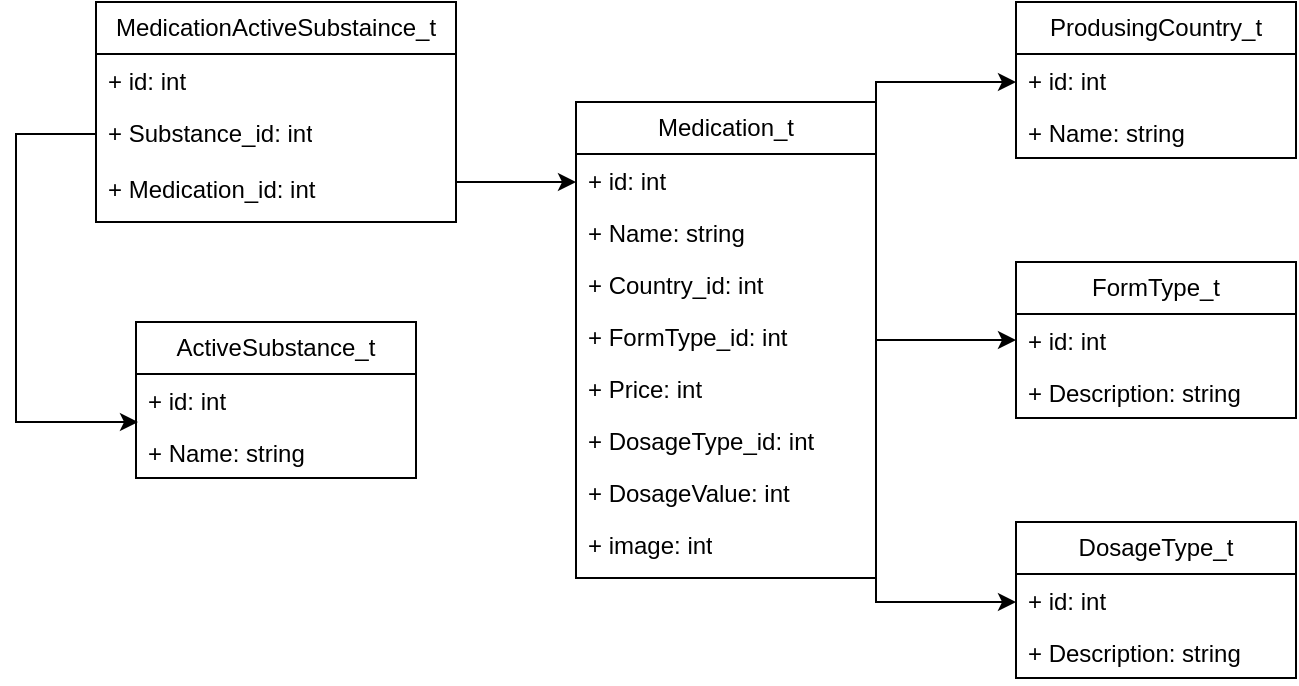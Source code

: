 <mxfile version="27.0.6">
  <diagram id="C5RBs43oDa-KdzZeNtuy" name="Page-1">
    <mxGraphModel dx="894" dy="419" grid="1" gridSize="10" guides="1" tooltips="1" connect="1" arrows="1" fold="1" page="1" pageScale="1" pageWidth="827" pageHeight="1169" math="0" shadow="0">
      <root>
        <mxCell id="WIyWlLk6GJQsqaUBKTNV-0" />
        <mxCell id="WIyWlLk6GJQsqaUBKTNV-1" parent="WIyWlLk6GJQsqaUBKTNV-0" />
        <mxCell id="TsyOA3JNA3Ic3AeVn1yb-0" value="Medication_t" style="swimlane;fontStyle=0;childLayout=stackLayout;horizontal=1;startSize=26;fillColor=none;horizontalStack=0;resizeParent=1;resizeParentMax=0;resizeLast=0;collapsible=1;marginBottom=0;whiteSpace=wrap;html=1;" vertex="1" parent="WIyWlLk6GJQsqaUBKTNV-1">
          <mxGeometry x="340" y="200" width="150" height="238" as="geometry" />
        </mxCell>
        <mxCell id="TsyOA3JNA3Ic3AeVn1yb-5" value="+ id: int" style="text;strokeColor=none;fillColor=none;align=left;verticalAlign=top;spacingLeft=4;spacingRight=4;overflow=hidden;rotatable=0;points=[[0,0.5],[1,0.5]];portConstraint=eastwest;whiteSpace=wrap;html=1;" vertex="1" parent="TsyOA3JNA3Ic3AeVn1yb-0">
          <mxGeometry y="26" width="150" height="26" as="geometry" />
        </mxCell>
        <mxCell id="TsyOA3JNA3Ic3AeVn1yb-6" value="+ Name: string" style="text;strokeColor=none;fillColor=none;align=left;verticalAlign=top;spacingLeft=4;spacingRight=4;overflow=hidden;rotatable=0;points=[[0,0.5],[1,0.5]];portConstraint=eastwest;whiteSpace=wrap;html=1;" vertex="1" parent="TsyOA3JNA3Ic3AeVn1yb-0">
          <mxGeometry y="52" width="150" height="26" as="geometry" />
        </mxCell>
        <mxCell id="TsyOA3JNA3Ic3AeVn1yb-7" value="+ Country_id: int" style="text;strokeColor=none;fillColor=none;align=left;verticalAlign=top;spacingLeft=4;spacingRight=4;overflow=hidden;rotatable=0;points=[[0,0.5],[1,0.5]];portConstraint=eastwest;whiteSpace=wrap;html=1;" vertex="1" parent="TsyOA3JNA3Ic3AeVn1yb-0">
          <mxGeometry y="78" width="150" height="26" as="geometry" />
        </mxCell>
        <mxCell id="TsyOA3JNA3Ic3AeVn1yb-8" value="+ FormType_id: int" style="text;strokeColor=none;fillColor=none;align=left;verticalAlign=top;spacingLeft=4;spacingRight=4;overflow=hidden;rotatable=0;points=[[0,0.5],[1,0.5]];portConstraint=eastwest;whiteSpace=wrap;html=1;" vertex="1" parent="TsyOA3JNA3Ic3AeVn1yb-0">
          <mxGeometry y="104" width="150" height="26" as="geometry" />
        </mxCell>
        <mxCell id="TsyOA3JNA3Ic3AeVn1yb-9" value="+ Price: int" style="text;strokeColor=none;fillColor=none;align=left;verticalAlign=top;spacingLeft=4;spacingRight=4;overflow=hidden;rotatable=0;points=[[0,0.5],[1,0.5]];portConstraint=eastwest;whiteSpace=wrap;html=1;" vertex="1" parent="TsyOA3JNA3Ic3AeVn1yb-0">
          <mxGeometry y="130" width="150" height="26" as="geometry" />
        </mxCell>
        <mxCell id="TsyOA3JNA3Ic3AeVn1yb-10" value="+ DosageType_id: int" style="text;strokeColor=none;fillColor=none;align=left;verticalAlign=top;spacingLeft=4;spacingRight=4;overflow=hidden;rotatable=0;points=[[0,0.5],[1,0.5]];portConstraint=eastwest;whiteSpace=wrap;html=1;" vertex="1" parent="TsyOA3JNA3Ic3AeVn1yb-0">
          <mxGeometry y="156" width="150" height="26" as="geometry" />
        </mxCell>
        <mxCell id="TsyOA3JNA3Ic3AeVn1yb-11" value="+ DosageValue: int" style="text;strokeColor=none;fillColor=none;align=left;verticalAlign=top;spacingLeft=4;spacingRight=4;overflow=hidden;rotatable=0;points=[[0,0.5],[1,0.5]];portConstraint=eastwest;whiteSpace=wrap;html=1;" vertex="1" parent="TsyOA3JNA3Ic3AeVn1yb-0">
          <mxGeometry y="182" width="150" height="26" as="geometry" />
        </mxCell>
        <mxCell id="TsyOA3JNA3Ic3AeVn1yb-12" value="+ image: int" style="text;strokeColor=none;fillColor=none;align=left;verticalAlign=top;spacingLeft=4;spacingRight=4;overflow=hidden;rotatable=0;points=[[0,0.5],[1,0.5]];portConstraint=eastwest;whiteSpace=wrap;html=1;" vertex="1" parent="TsyOA3JNA3Ic3AeVn1yb-0">
          <mxGeometry y="208" width="150" height="30" as="geometry" />
        </mxCell>
        <mxCell id="TsyOA3JNA3Ic3AeVn1yb-13" value="ProdusingCountry_t" style="swimlane;fontStyle=0;childLayout=stackLayout;horizontal=1;startSize=26;fillColor=none;horizontalStack=0;resizeParent=1;resizeParentMax=0;resizeLast=0;collapsible=1;marginBottom=0;whiteSpace=wrap;html=1;" vertex="1" parent="WIyWlLk6GJQsqaUBKTNV-1">
          <mxGeometry x="560" y="150" width="140" height="78" as="geometry" />
        </mxCell>
        <mxCell id="TsyOA3JNA3Ic3AeVn1yb-14" value="+ id: int" style="text;strokeColor=none;fillColor=none;align=left;verticalAlign=top;spacingLeft=4;spacingRight=4;overflow=hidden;rotatable=0;points=[[0,0.5],[1,0.5]];portConstraint=eastwest;whiteSpace=wrap;html=1;" vertex="1" parent="TsyOA3JNA3Ic3AeVn1yb-13">
          <mxGeometry y="26" width="140" height="26" as="geometry" />
        </mxCell>
        <mxCell id="TsyOA3JNA3Ic3AeVn1yb-15" value="+ Name: string" style="text;strokeColor=none;fillColor=none;align=left;verticalAlign=top;spacingLeft=4;spacingRight=4;overflow=hidden;rotatable=0;points=[[0,0.5],[1,0.5]];portConstraint=eastwest;whiteSpace=wrap;html=1;" vertex="1" parent="TsyOA3JNA3Ic3AeVn1yb-13">
          <mxGeometry y="52" width="140" height="26" as="geometry" />
        </mxCell>
        <mxCell id="TsyOA3JNA3Ic3AeVn1yb-17" value="FormType_t" style="swimlane;fontStyle=0;childLayout=stackLayout;horizontal=1;startSize=26;fillColor=none;horizontalStack=0;resizeParent=1;resizeParentMax=0;resizeLast=0;collapsible=1;marginBottom=0;whiteSpace=wrap;html=1;" vertex="1" parent="WIyWlLk6GJQsqaUBKTNV-1">
          <mxGeometry x="560" y="280" width="140" height="78" as="geometry" />
        </mxCell>
        <mxCell id="TsyOA3JNA3Ic3AeVn1yb-18" value="+ id: int" style="text;strokeColor=none;fillColor=none;align=left;verticalAlign=top;spacingLeft=4;spacingRight=4;overflow=hidden;rotatable=0;points=[[0,0.5],[1,0.5]];portConstraint=eastwest;whiteSpace=wrap;html=1;" vertex="1" parent="TsyOA3JNA3Ic3AeVn1yb-17">
          <mxGeometry y="26" width="140" height="26" as="geometry" />
        </mxCell>
        <mxCell id="TsyOA3JNA3Ic3AeVn1yb-19" value="+ Description: string" style="text;strokeColor=none;fillColor=none;align=left;verticalAlign=top;spacingLeft=4;spacingRight=4;overflow=hidden;rotatable=0;points=[[0,0.5],[1,0.5]];portConstraint=eastwest;whiteSpace=wrap;html=1;" vertex="1" parent="TsyOA3JNA3Ic3AeVn1yb-17">
          <mxGeometry y="52" width="140" height="26" as="geometry" />
        </mxCell>
        <mxCell id="TsyOA3JNA3Ic3AeVn1yb-23" value="DosageType_t" style="swimlane;fontStyle=0;childLayout=stackLayout;horizontal=1;startSize=26;fillColor=none;horizontalStack=0;resizeParent=1;resizeParentMax=0;resizeLast=0;collapsible=1;marginBottom=0;whiteSpace=wrap;html=1;" vertex="1" parent="WIyWlLk6GJQsqaUBKTNV-1">
          <mxGeometry x="560" y="410" width="140" height="78" as="geometry" />
        </mxCell>
        <mxCell id="TsyOA3JNA3Ic3AeVn1yb-24" value="+ id: int" style="text;strokeColor=none;fillColor=none;align=left;verticalAlign=top;spacingLeft=4;spacingRight=4;overflow=hidden;rotatable=0;points=[[0,0.5],[1,0.5]];portConstraint=eastwest;whiteSpace=wrap;html=1;" vertex="1" parent="TsyOA3JNA3Ic3AeVn1yb-23">
          <mxGeometry y="26" width="140" height="26" as="geometry" />
        </mxCell>
        <mxCell id="TsyOA3JNA3Ic3AeVn1yb-25" value="+ Description: string" style="text;strokeColor=none;fillColor=none;align=left;verticalAlign=top;spacingLeft=4;spacingRight=4;overflow=hidden;rotatable=0;points=[[0,0.5],[1,0.5]];portConstraint=eastwest;whiteSpace=wrap;html=1;" vertex="1" parent="TsyOA3JNA3Ic3AeVn1yb-23">
          <mxGeometry y="52" width="140" height="26" as="geometry" />
        </mxCell>
        <mxCell id="TsyOA3JNA3Ic3AeVn1yb-26" value="ActiveSubstance_t" style="swimlane;fontStyle=0;childLayout=stackLayout;horizontal=1;startSize=26;fillColor=none;horizontalStack=0;resizeParent=1;resizeParentMax=0;resizeLast=0;collapsible=1;marginBottom=0;whiteSpace=wrap;html=1;" vertex="1" parent="WIyWlLk6GJQsqaUBKTNV-1">
          <mxGeometry x="120" y="310" width="140" height="78" as="geometry" />
        </mxCell>
        <mxCell id="TsyOA3JNA3Ic3AeVn1yb-27" value="+ id: int" style="text;strokeColor=none;fillColor=none;align=left;verticalAlign=top;spacingLeft=4;spacingRight=4;overflow=hidden;rotatable=0;points=[[0,0.5],[1,0.5]];portConstraint=eastwest;whiteSpace=wrap;html=1;" vertex="1" parent="TsyOA3JNA3Ic3AeVn1yb-26">
          <mxGeometry y="26" width="140" height="26" as="geometry" />
        </mxCell>
        <mxCell id="TsyOA3JNA3Ic3AeVn1yb-28" value="+ Name: string" style="text;strokeColor=none;fillColor=none;align=left;verticalAlign=top;spacingLeft=4;spacingRight=4;overflow=hidden;rotatable=0;points=[[0,0.5],[1,0.5]];portConstraint=eastwest;whiteSpace=wrap;html=1;" vertex="1" parent="TsyOA3JNA3Ic3AeVn1yb-26">
          <mxGeometry y="52" width="140" height="26" as="geometry" />
        </mxCell>
        <mxCell id="TsyOA3JNA3Ic3AeVn1yb-29" value="MedicationActiveSubstaince_t" style="swimlane;fontStyle=0;childLayout=stackLayout;horizontal=1;startSize=26;fillColor=none;horizontalStack=0;resizeParent=1;resizeParentMax=0;resizeLast=0;collapsible=1;marginBottom=0;whiteSpace=wrap;html=1;" vertex="1" parent="WIyWlLk6GJQsqaUBKTNV-1">
          <mxGeometry x="100" y="150" width="180" height="110" as="geometry" />
        </mxCell>
        <mxCell id="TsyOA3JNA3Ic3AeVn1yb-30" value="+ id: int" style="text;strokeColor=none;fillColor=none;align=left;verticalAlign=top;spacingLeft=4;spacingRight=4;overflow=hidden;rotatable=0;points=[[0,0.5],[1,0.5]];portConstraint=eastwest;whiteSpace=wrap;html=1;" vertex="1" parent="TsyOA3JNA3Ic3AeVn1yb-29">
          <mxGeometry y="26" width="180" height="26" as="geometry" />
        </mxCell>
        <mxCell id="TsyOA3JNA3Ic3AeVn1yb-31" value="+ Substance_id: int" style="text;strokeColor=none;fillColor=none;align=left;verticalAlign=top;spacingLeft=4;spacingRight=4;overflow=hidden;rotatable=0;points=[[0,0.5],[1,0.5]];portConstraint=eastwest;whiteSpace=wrap;html=1;" vertex="1" parent="TsyOA3JNA3Ic3AeVn1yb-29">
          <mxGeometry y="52" width="180" height="28" as="geometry" />
        </mxCell>
        <mxCell id="TsyOA3JNA3Ic3AeVn1yb-33" value="+ Medication_id: int" style="text;strokeColor=none;fillColor=none;align=left;verticalAlign=top;spacingLeft=4;spacingRight=4;overflow=hidden;rotatable=0;points=[[0,0.5],[1,0.5]];portConstraint=eastwest;whiteSpace=wrap;html=1;" vertex="1" parent="TsyOA3JNA3Ic3AeVn1yb-29">
          <mxGeometry y="80" width="180" height="30" as="geometry" />
        </mxCell>
        <mxCell id="TsyOA3JNA3Ic3AeVn1yb-34" value="" style="endArrow=classic;html=1;rounded=0;exitX=0;exitY=0.5;exitDx=0;exitDy=0;" edge="1" parent="WIyWlLk6GJQsqaUBKTNV-1" source="TsyOA3JNA3Ic3AeVn1yb-31">
          <mxGeometry width="50" height="50" relative="1" as="geometry">
            <mxPoint x="390" y="300" as="sourcePoint" />
            <mxPoint x="121" y="360" as="targetPoint" />
            <Array as="points">
              <mxPoint x="60" y="216" />
              <mxPoint x="60" y="360" />
            </Array>
          </mxGeometry>
        </mxCell>
        <mxCell id="TsyOA3JNA3Ic3AeVn1yb-35" value="" style="endArrow=classic;html=1;rounded=0;" edge="1" parent="WIyWlLk6GJQsqaUBKTNV-1">
          <mxGeometry width="50" height="50" relative="1" as="geometry">
            <mxPoint x="280" y="240" as="sourcePoint" />
            <mxPoint x="340" y="240" as="targetPoint" />
          </mxGeometry>
        </mxCell>
        <mxCell id="TsyOA3JNA3Ic3AeVn1yb-36" value="" style="endArrow=classic;html=1;rounded=0;exitX=1;exitY=0.577;exitDx=0;exitDy=0;entryX=0;entryY=0.5;entryDx=0;entryDy=0;exitPerimeter=0;" edge="1" parent="WIyWlLk6GJQsqaUBKTNV-1" source="TsyOA3JNA3Ic3AeVn1yb-8" target="TsyOA3JNA3Ic3AeVn1yb-18">
          <mxGeometry width="50" height="50" relative="1" as="geometry">
            <mxPoint x="450" y="370" as="sourcePoint" />
            <mxPoint x="510" y="360" as="targetPoint" />
          </mxGeometry>
        </mxCell>
        <mxCell id="TsyOA3JNA3Ic3AeVn1yb-37" value="" style="endArrow=classic;html=1;rounded=0;exitX=1;exitY=0.5;exitDx=0;exitDy=0;" edge="1" parent="WIyWlLk6GJQsqaUBKTNV-1" source="TsyOA3JNA3Ic3AeVn1yb-10">
          <mxGeometry width="50" height="50" relative="1" as="geometry">
            <mxPoint x="540" y="400" as="sourcePoint" />
            <mxPoint x="560" y="450" as="targetPoint" />
            <Array as="points">
              <mxPoint x="490" y="450" />
            </Array>
          </mxGeometry>
        </mxCell>
        <mxCell id="TsyOA3JNA3Ic3AeVn1yb-38" value="" style="endArrow=classic;html=1;rounded=0;exitX=1;exitY=0.5;exitDx=0;exitDy=0;" edge="1" parent="WIyWlLk6GJQsqaUBKTNV-1" source="TsyOA3JNA3Ic3AeVn1yb-7">
          <mxGeometry width="50" height="50" relative="1" as="geometry">
            <mxPoint x="540" y="240" as="sourcePoint" />
            <mxPoint x="560" y="190" as="targetPoint" />
            <Array as="points">
              <mxPoint x="490" y="190" />
            </Array>
          </mxGeometry>
        </mxCell>
      </root>
    </mxGraphModel>
  </diagram>
</mxfile>
